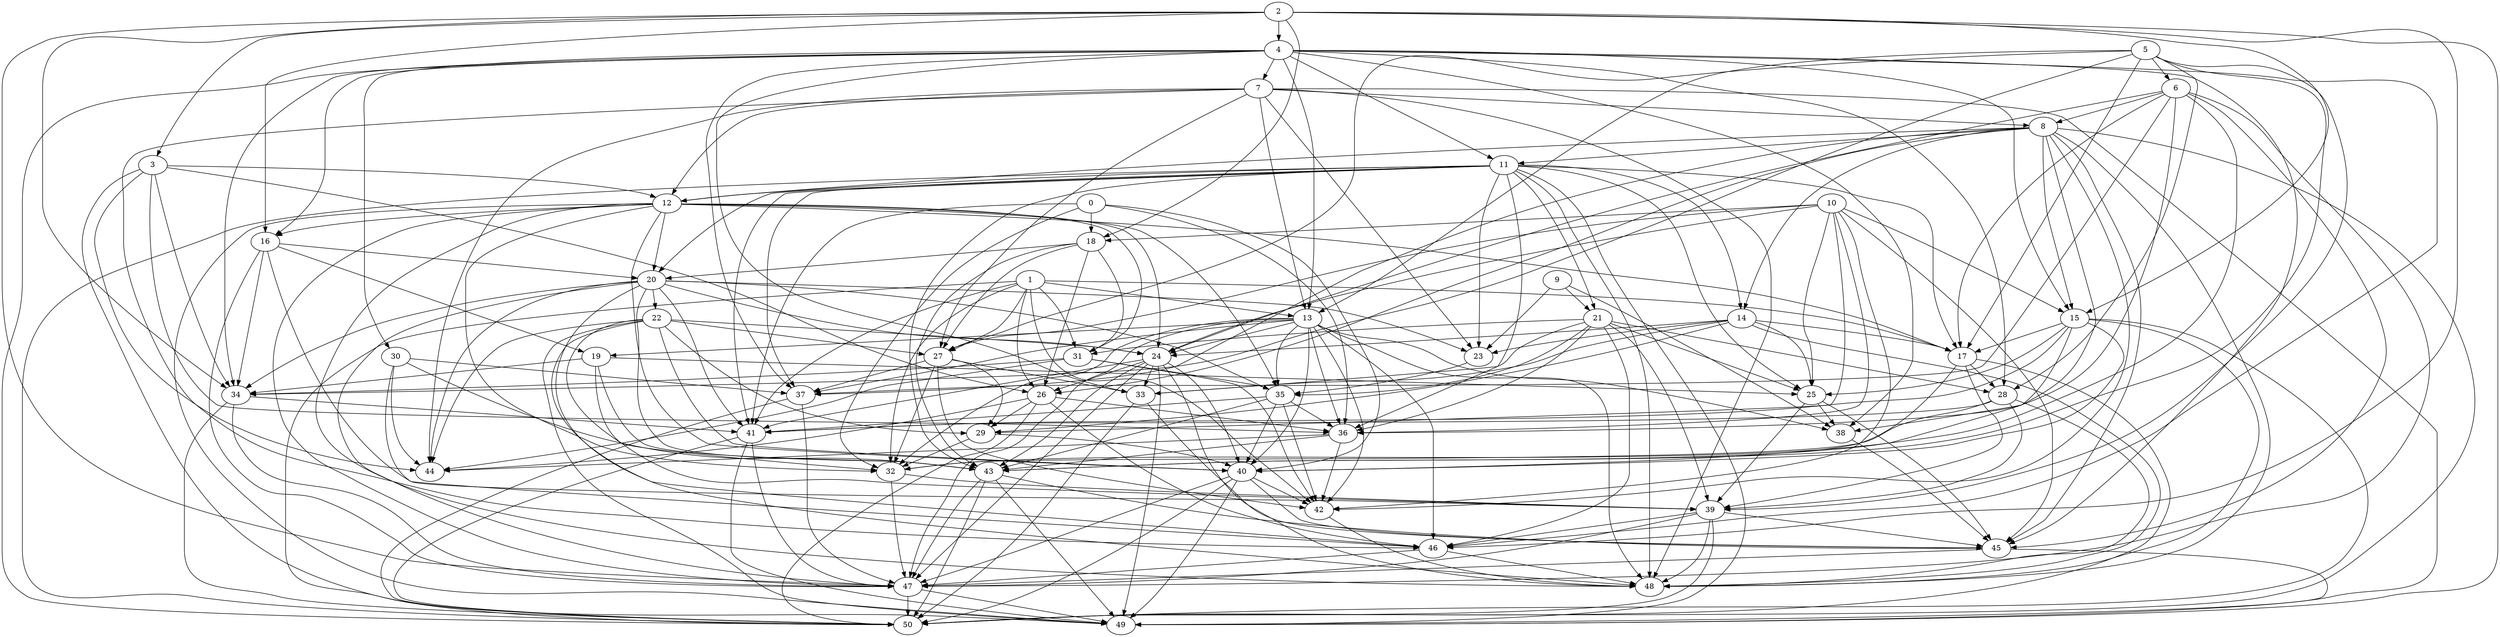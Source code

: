 digraph {
  0 -> 18;
  0 -> 32;
  0 -> 36;
  0 -> 40;
  0 -> 41;
  1 -> 13;
  1 -> 17;
  1 -> 26;
  1 -> 27;
  1 -> 31;
  1 -> 32;
  1 -> 41;
  1 -> 42;
  1 -> 50;
  2 -> 3;
  2 -> 4;
  2 -> 15;
  2 -> 16;
  2 -> 18;
  2 -> 34;
  2 -> 46;
  2 -> 47;
  2 -> 49;
  3 -> 12;
  3 -> 26;
  3 -> 34;
  3 -> 36;
  3 -> 44;
  3 -> 49;
  4 -> 7;
  4 -> 11;
  4 -> 13;
  4 -> 15;
  4 -> 16;
  4 -> 28;
  4 -> 30;
  4 -> 33;
  4 -> 34;
  4 -> 37;
  4 -> 38;
  4 -> 45;
  4 -> 46;
  4 -> 50;
  5 -> 6;
  5 -> 13;
  5 -> 17;
  5 -> 27;
  5 -> 28;
  5 -> 34;
  5 -> 39;
  5 -> 43;
  6 -> 8;
  6 -> 17;
  6 -> 24;
  6 -> 32;
  6 -> 36;
  6 -> 37;
  6 -> 45;
  6 -> 47;
  7 -> 8;
  7 -> 12;
  7 -> 13;
  7 -> 23;
  7 -> 27;
  7 -> 44;
  7 -> 46;
  7 -> 48;
  7 -> 49;
  8 -> 11;
  8 -> 12;
  8 -> 14;
  8 -> 15;
  8 -> 26;
  8 -> 37;
  8 -> 38;
  8 -> 42;
  8 -> 45;
  8 -> 48;
  8 -> 50;
  9 -> 21;
  9 -> 23;
  9 -> 38;
  10 -> 15;
  10 -> 18;
  10 -> 24;
  10 -> 25;
  10 -> 27;
  10 -> 29;
  10 -> 36;
  10 -> 42;
  10 -> 45;
  11 -> 12;
  11 -> 14;
  11 -> 17;
  11 -> 20;
  11 -> 21;
  11 -> 23;
  11 -> 25;
  11 -> 36;
  11 -> 37;
  11 -> 41;
  11 -> 43;
  11 -> 48;
  11 -> 49;
  11 -> 50;
  12 -> 16;
  12 -> 17;
  12 -> 20;
  12 -> 24;
  12 -> 31;
  12 -> 32;
  12 -> 35;
  12 -> 40;
  12 -> 47;
  12 -> 48;
  12 -> 49;
  13 -> 19;
  13 -> 24;
  13 -> 32;
  13 -> 35;
  13 -> 36;
  13 -> 37;
  13 -> 38;
  13 -> 40;
  13 -> 42;
  13 -> 46;
  13 -> 47;
  13 -> 48;
  14 -> 17;
  14 -> 23;
  14 -> 24;
  14 -> 25;
  14 -> 29;
  14 -> 33;
  14 -> 48;
  15 -> 17;
  15 -> 25;
  15 -> 40;
  15 -> 41;
  15 -> 43;
  15 -> 48;
  15 -> 50;
  16 -> 19;
  16 -> 20;
  16 -> 34;
  16 -> 39;
  16 -> 47;
  17 -> 28;
  17 -> 39;
  17 -> 40;
  17 -> 50;
  18 -> 20;
  18 -> 26;
  18 -> 27;
  18 -> 31;
  18 -> 43;
  19 -> 25;
  19 -> 34;
  19 -> 39;
  19 -> 43;
  20 -> 22;
  20 -> 23;
  20 -> 24;
  20 -> 34;
  20 -> 35;
  20 -> 41;
  20 -> 43;
  20 -> 44;
  20 -> 46;
  20 -> 47;
  21 -> 25;
  21 -> 28;
  21 -> 31;
  21 -> 33;
  21 -> 35;
  21 -> 36;
  21 -> 39;
  21 -> 46;
  22 -> 24;
  22 -> 27;
  22 -> 29;
  22 -> 32;
  22 -> 40;
  22 -> 44;
  22 -> 48;
  22 -> 49;
  23 -> 35;
  24 -> 26;
  24 -> 33;
  24 -> 40;
  24 -> 41;
  24 -> 43;
  24 -> 47;
  24 -> 48;
  24 -> 49;
  25 -> 38;
  25 -> 39;
  25 -> 45;
  26 -> 29;
  26 -> 36;
  26 -> 44;
  26 -> 46;
  26 -> 50;
  27 -> 29;
  27 -> 32;
  27 -> 33;
  27 -> 37;
  27 -> 42;
  28 -> 32;
  28 -> 39;
  28 -> 41;
  28 -> 48;
  29 -> 32;
  29 -> 40;
  30 -> 37;
  30 -> 43;
  30 -> 44;
  30 -> 46;
  31 -> 34;
  31 -> 35;
  31 -> 42;
  31 -> 44;
  32 -> 39;
  32 -> 47;
  33 -> 45;
  33 -> 50;
  34 -> 41;
  34 -> 47;
  34 -> 50;
  35 -> 36;
  35 -> 40;
  35 -> 41;
  35 -> 42;
  35 -> 43;
  36 -> 42;
  36 -> 43;
  36 -> 44;
  37 -> 47;
  37 -> 50;
  38 -> 45;
  39 -> 45;
  39 -> 46;
  39 -> 47;
  39 -> 48;
  39 -> 50;
  40 -> 42;
  40 -> 45;
  40 -> 47;
  40 -> 49;
  40 -> 50;
  41 -> 47;
  41 -> 49;
  41 -> 50;
  42 -> 48;
  43 -> 45;
  43 -> 47;
  43 -> 49;
  43 -> 50;
  45 -> 47;
  45 -> 49;
  46 -> 47;
  46 -> 48;
  47 -> 49;
  47 -> 50;
}
